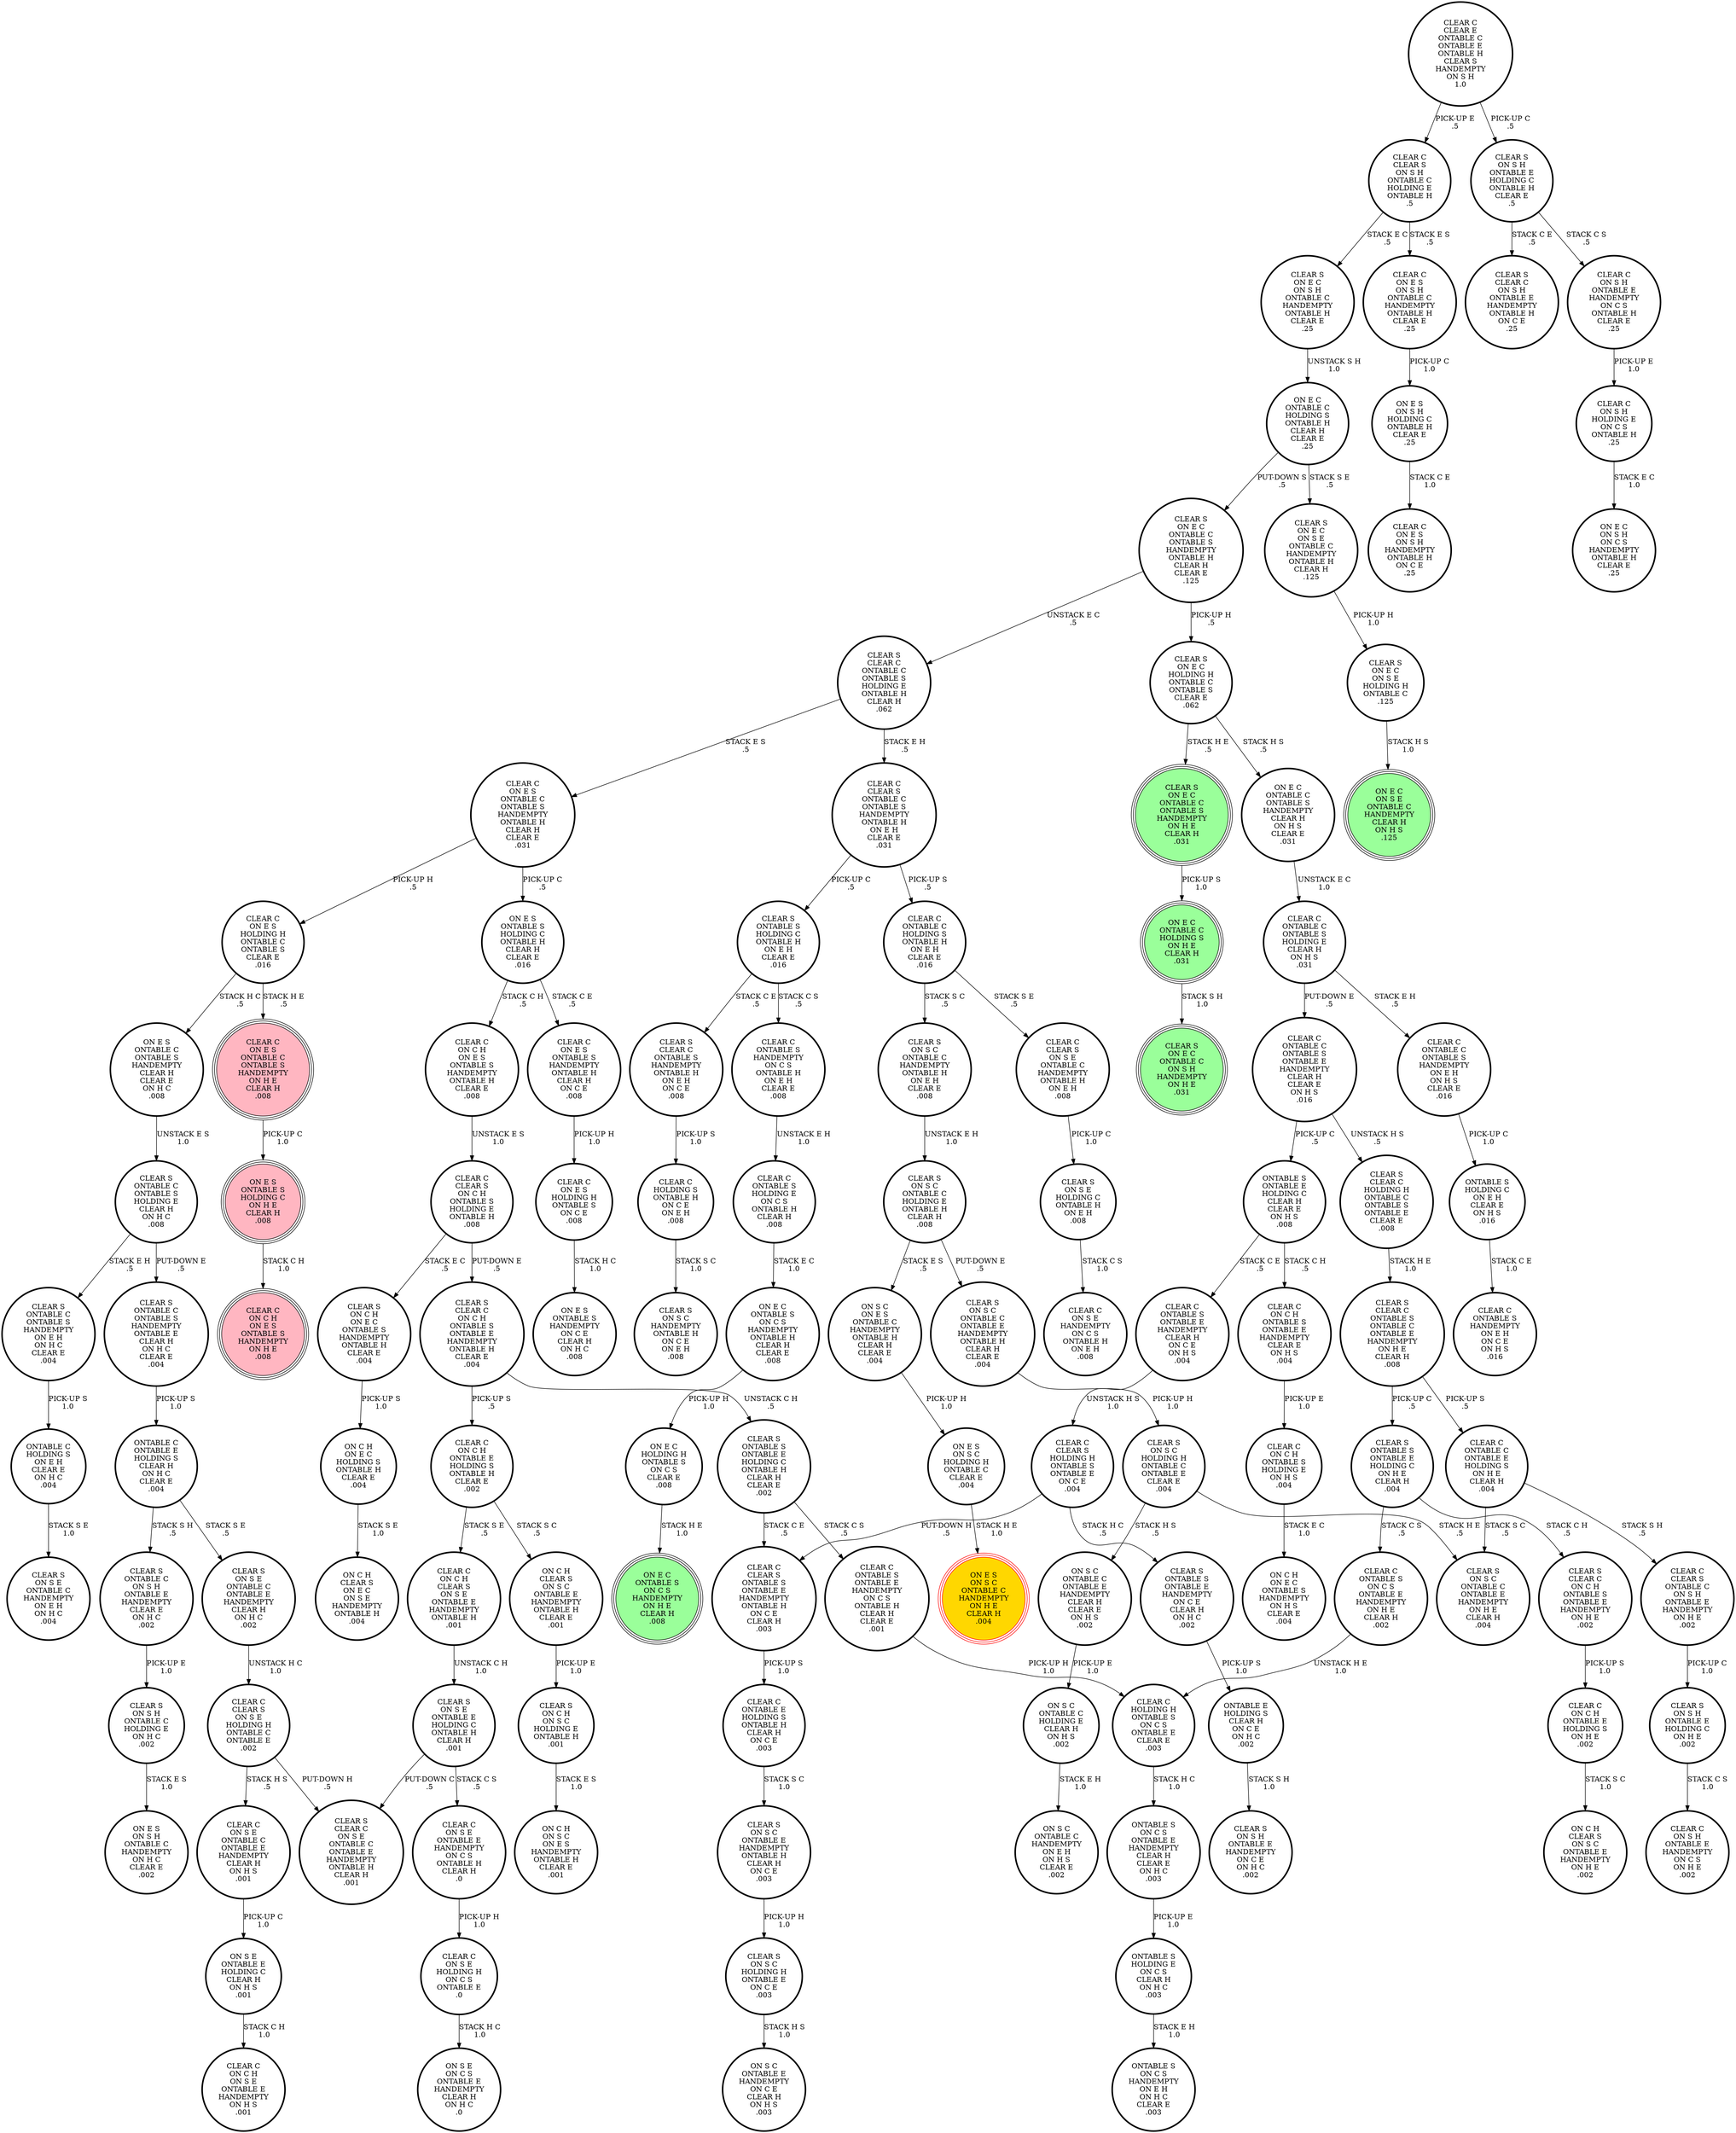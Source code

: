 digraph {
"CLEAR C\nON C H\nONTABLE S\nONTABLE E\nHANDEMPTY\nCLEAR E\nON H S\n.004\n" -> "CLEAR C\nON C H\nONTABLE S\nHOLDING E\nON H S\n.004\n"[label="PICK-UP E\n1.0\n"];
"CLEAR S\nON E C\nON S H\nONTABLE C\nHANDEMPTY\nONTABLE H\nCLEAR E\n.25\n" -> "ON E C\nONTABLE C\nHOLDING S\nONTABLE H\nCLEAR H\nCLEAR E\n.25\n"[label="UNSTACK S H\n1.0\n"];
"CLEAR C\nON E S\nONTABLE S\nHANDEMPTY\nONTABLE H\nCLEAR H\nON C E\n.008\n" -> "CLEAR C\nON E S\nHOLDING H\nONTABLE S\nON C E\n.008\n"[label="PICK-UP H\n1.0\n"];
"CLEAR S\nON C H\nON E C\nONTABLE S\nHANDEMPTY\nONTABLE H\nCLEAR E\n.004\n" -> "ON C H\nON E C\nHOLDING S\nONTABLE H\nCLEAR E\n.004\n"[label="PICK-UP S\n1.0\n"];
"CLEAR C\nONTABLE E\nHOLDING S\nONTABLE H\nCLEAR H\nON C E\n.003\n" -> "CLEAR S\nON S C\nONTABLE E\nHANDEMPTY\nONTABLE H\nCLEAR H\nON C E\n.003\n"[label="STACK S C\n1.0\n"];
"CLEAR S\nON S C\nHOLDING H\nONTABLE E\nON C E\n.003\n" -> "ON S C\nONTABLE E\nHANDEMPTY\nON C E\nCLEAR H\nON H S\n.003\n"[label="STACK H S\n1.0\n"];
"CLEAR S\nON S H\nONTABLE E\nHOLDING C\nONTABLE H\nCLEAR E\n.5\n" -> "CLEAR S\nCLEAR C\nON S H\nONTABLE E\nHANDEMPTY\nONTABLE H\nON C E\n.25\n"[label="STACK C E\n.5\n"];
"CLEAR S\nON S H\nONTABLE E\nHOLDING C\nONTABLE H\nCLEAR E\n.5\n" -> "CLEAR C\nON S H\nONTABLE E\nHANDEMPTY\nON C S\nONTABLE H\nCLEAR E\n.25\n"[label="STACK C S\n.5\n"];
"ON E C\nONTABLE C\nHOLDING S\nON H E\nCLEAR H\n.031\n" -> "CLEAR S\nON E C\nONTABLE C\nON S H\nHANDEMPTY\nON H E\n.031\n"[label="STACK S H\n1.0\n"];
"ON S C\nON E S\nONTABLE C\nHANDEMPTY\nONTABLE H\nCLEAR H\nCLEAR E\n.004\n" -> "ON E S\nON S C\nHOLDING H\nONTABLE C\nCLEAR E\n.004\n"[label="PICK-UP H\n1.0\n"];
"CLEAR S\nONTABLE C\nONTABLE S\nHANDEMPTY\nONTABLE E\nCLEAR H\nON H C\nCLEAR E\n.004\n" -> "ONTABLE C\nONTABLE E\nHOLDING S\nCLEAR H\nON H C\nCLEAR E\n.004\n"[label="PICK-UP S\n1.0\n"];
"ON E S\nONTABLE S\nHOLDING C\nON H E\nCLEAR H\n.008\n" -> "CLEAR C\nON C H\nON E S\nONTABLE S\nHANDEMPTY\nON H E\n.008\n"[label="STACK C H\n1.0\n"];
"CLEAR C\nCLEAR S\nON S E\nHOLDING H\nONTABLE C\nONTABLE E\n.002\n" -> "CLEAR S\nCLEAR C\nON S E\nONTABLE C\nONTABLE E\nHANDEMPTY\nONTABLE H\nCLEAR H\n.001\n"[label="PUT-DOWN H\n.5\n"];
"CLEAR C\nCLEAR S\nON S E\nHOLDING H\nONTABLE C\nONTABLE E\n.002\n" -> "CLEAR C\nON S E\nONTABLE C\nONTABLE E\nHANDEMPTY\nCLEAR H\nON H S\n.001\n"[label="STACK H S\n.5\n"];
"CLEAR S\nCLEAR C\nHOLDING H\nONTABLE C\nONTABLE S\nONTABLE E\nCLEAR E\n.008\n" -> "CLEAR S\nCLEAR C\nONTABLE S\nONTABLE C\nONTABLE E\nHANDEMPTY\nON H E\nCLEAR H\n.008\n"[label="STACK H E\n1.0\n"];
"CLEAR S\nCLEAR C\nONTABLE S\nONTABLE C\nONTABLE E\nHANDEMPTY\nON H E\nCLEAR H\n.008\n" -> "CLEAR C\nONTABLE C\nONTABLE E\nHOLDING S\nON H E\nCLEAR H\n.004\n"[label="PICK-UP S\n.5\n"];
"CLEAR S\nCLEAR C\nONTABLE S\nONTABLE C\nONTABLE E\nHANDEMPTY\nON H E\nCLEAR H\n.008\n" -> "CLEAR S\nONTABLE S\nONTABLE E\nHOLDING C\nON H E\nCLEAR H\n.004\n"[label="PICK-UP C\n.5\n"];
"CLEAR C\nON C H\nONTABLE E\nHOLDING S\nON H E\n.002\n" -> "ON C H\nCLEAR S\nON S C\nONTABLE E\nHANDEMPTY\nON H E\n.002\n"[label="STACK S C\n1.0\n"];
"CLEAR C\nON E S\nHOLDING H\nONTABLE S\nON C E\n.008\n" -> "ON E S\nONTABLE S\nHANDEMPTY\nON C E\nCLEAR H\nON H C\n.008\n"[label="STACK H C\n1.0\n"];
"CLEAR S\nONTABLE S\nONTABLE E\nHANDEMPTY\nON C E\nCLEAR H\nON H C\n.002\n" -> "ONTABLE E\nHOLDING S\nCLEAR H\nON C E\nON H C\n.002\n"[label="PICK-UP S\n1.0\n"];
"CLEAR S\nCLEAR C\nON C H\nONTABLE S\nONTABLE E\nHANDEMPTY\nONTABLE H\nCLEAR E\n.004\n" -> "CLEAR S\nONTABLE S\nONTABLE E\nHOLDING C\nONTABLE H\nCLEAR H\nCLEAR E\n.002\n"[label="UNSTACK C H\n.5\n"];
"CLEAR S\nCLEAR C\nON C H\nONTABLE S\nONTABLE E\nHANDEMPTY\nONTABLE H\nCLEAR E\n.004\n" -> "CLEAR C\nON C H\nONTABLE E\nHOLDING S\nONTABLE H\nCLEAR E\n.002\n"[label="PICK-UP S\n.5\n"];
"CLEAR S\nONTABLE S\nONTABLE E\nHOLDING C\nON H E\nCLEAR H\n.004\n" -> "CLEAR S\nCLEAR C\nON C H\nONTABLE S\nONTABLE E\nHANDEMPTY\nON H E\n.002\n"[label="STACK C H\n.5\n"];
"CLEAR S\nONTABLE S\nONTABLE E\nHOLDING C\nON H E\nCLEAR H\n.004\n" -> "CLEAR C\nONTABLE S\nON C S\nONTABLE E\nHANDEMPTY\nON H E\nCLEAR H\n.002\n"[label="STACK C S\n.5\n"];
"CLEAR C\nON E S\nHOLDING H\nONTABLE C\nONTABLE S\nCLEAR E\n.016\n" -> "ON E S\nONTABLE C\nONTABLE S\nHANDEMPTY\nCLEAR H\nCLEAR E\nON H C\n.008\n"[label="STACK H C\n.5\n"];
"CLEAR C\nON E S\nHOLDING H\nONTABLE C\nONTABLE S\nCLEAR E\n.016\n" -> "CLEAR C\nON E S\nONTABLE C\nONTABLE S\nHANDEMPTY\nON H E\nCLEAR H\n.008\n"[label="STACK H E\n.5\n"];
"CLEAR C\nCLEAR S\nON S H\nONTABLE C\nHOLDING E\nONTABLE H\n.5\n" -> "CLEAR C\nON E S\nON S H\nONTABLE C\nHANDEMPTY\nONTABLE H\nCLEAR E\n.25\n"[label="STACK E S\n.5\n"];
"CLEAR C\nCLEAR S\nON S H\nONTABLE C\nHOLDING E\nONTABLE H\n.5\n" -> "CLEAR S\nON E C\nON S H\nONTABLE C\nHANDEMPTY\nONTABLE H\nCLEAR E\n.25\n"[label="STACK E C\n.5\n"];
"CLEAR C\nONTABLE S\nONTABLE E\nHANDEMPTY\nON C S\nONTABLE H\nCLEAR H\nCLEAR E\n.001\n" -> "CLEAR C\nHOLDING H\nONTABLE S\nON C S\nONTABLE E\nCLEAR E\n.003\n"[label="PICK-UP H\n1.0\n"];
"CLEAR S\nON S E\nONTABLE C\nONTABLE E\nHANDEMPTY\nCLEAR H\nON H C\n.002\n" -> "CLEAR C\nCLEAR S\nON S E\nHOLDING H\nONTABLE C\nONTABLE E\n.002\n"[label="UNSTACK H C\n1.0\n"];
"CLEAR S\nONTABLE S\nONTABLE E\nHOLDING C\nONTABLE H\nCLEAR H\nCLEAR E\n.002\n" -> "CLEAR C\nCLEAR S\nONTABLE S\nONTABLE E\nHANDEMPTY\nONTABLE H\nON C E\nCLEAR H\n.003\n"[label="STACK C E\n.5\n"];
"CLEAR S\nONTABLE S\nONTABLE E\nHOLDING C\nONTABLE H\nCLEAR H\nCLEAR E\n.002\n" -> "CLEAR C\nONTABLE S\nONTABLE E\nHANDEMPTY\nON C S\nONTABLE H\nCLEAR H\nCLEAR E\n.001\n"[label="STACK C S\n.5\n"];
"CLEAR S\nONTABLE C\nON S H\nONTABLE E\nHANDEMPTY\nCLEAR E\nON H C\n.002\n" -> "CLEAR S\nON S H\nONTABLE C\nHOLDING E\nON H C\n.002\n"[label="PICK-UP E\n1.0\n"];
"CLEAR C\nON S H\nONTABLE E\nHANDEMPTY\nON C S\nONTABLE H\nCLEAR E\n.25\n" -> "CLEAR C\nON S H\nHOLDING E\nON C S\nONTABLE H\n.25\n"[label="PICK-UP E\n1.0\n"];
"CLEAR C\nONTABLE C\nONTABLE S\nONTABLE E\nHANDEMPTY\nCLEAR H\nCLEAR E\nON H S\n.016\n" -> "CLEAR S\nCLEAR C\nHOLDING H\nONTABLE C\nONTABLE S\nONTABLE E\nCLEAR E\n.008\n"[label="UNSTACK H S\n.5\n"];
"CLEAR C\nONTABLE C\nONTABLE S\nONTABLE E\nHANDEMPTY\nCLEAR H\nCLEAR E\nON H S\n.016\n" -> "ONTABLE S\nONTABLE E\nHOLDING C\nCLEAR H\nCLEAR E\nON H S\n.008\n"[label="PICK-UP C\n.5\n"];
"ON E S\nON S C\nHOLDING H\nONTABLE C\nCLEAR E\n.004\n" -> "ON E S\nON S C\nONTABLE C\nHANDEMPTY\nON H E\nCLEAR H\n.004\n"[label="STACK H E\n1.0\n"];
"CLEAR C\nCLEAR S\nON S E\nONTABLE C\nHANDEMPTY\nONTABLE H\nON E H\n.008\n" -> "CLEAR S\nON S E\nHOLDING C\nONTABLE H\nON E H\n.008\n"[label="PICK-UP C\n1.0\n"];
"CLEAR C\nON E S\nON S H\nONTABLE C\nHANDEMPTY\nONTABLE H\nCLEAR E\n.25\n" -> "ON E S\nON S H\nHOLDING C\nONTABLE H\nCLEAR E\n.25\n"[label="PICK-UP C\n1.0\n"];
"ON E C\nHOLDING H\nONTABLE S\nON C S\nCLEAR E\n.008\n" -> "ON E C\nONTABLE S\nON C S\nHANDEMPTY\nON H E\nCLEAR H\n.008\n"[label="STACK H E\n1.0\n"];
"CLEAR C\nON E S\nONTABLE C\nONTABLE S\nHANDEMPTY\nON H E\nCLEAR H\n.008\n" -> "ON E S\nONTABLE S\nHOLDING C\nON H E\nCLEAR H\n.008\n"[label="PICK-UP C\n1.0\n"];
"ON E S\nONTABLE S\nHOLDING C\nONTABLE H\nCLEAR H\nCLEAR E\n.016\n" -> "CLEAR C\nON E S\nONTABLE S\nHANDEMPTY\nONTABLE H\nCLEAR H\nON C E\n.008\n"[label="STACK C E\n.5\n"];
"ON E S\nONTABLE S\nHOLDING C\nONTABLE H\nCLEAR H\nCLEAR E\n.016\n" -> "CLEAR C\nON C H\nON E S\nONTABLE S\nHANDEMPTY\nONTABLE H\nCLEAR E\n.008\n"[label="STACK C H\n.5\n"];
"CLEAR C\nON E S\nONTABLE C\nONTABLE S\nHANDEMPTY\nONTABLE H\nCLEAR H\nCLEAR E\n.031\n" -> "ON E S\nONTABLE S\nHOLDING C\nONTABLE H\nCLEAR H\nCLEAR E\n.016\n"[label="PICK-UP C\n.5\n"];
"CLEAR C\nON E S\nONTABLE C\nONTABLE S\nHANDEMPTY\nONTABLE H\nCLEAR H\nCLEAR E\n.031\n" -> "CLEAR C\nON E S\nHOLDING H\nONTABLE C\nONTABLE S\nCLEAR E\n.016\n"[label="PICK-UP H\n.5\n"];
"CLEAR S\nON S H\nONTABLE E\nHOLDING C\nON H E\n.002\n" -> "CLEAR C\nON S H\nONTABLE E\nHANDEMPTY\nON C S\nON H E\n.002\n"[label="STACK C S\n1.0\n"];
"ONTABLE S\nONTABLE E\nHOLDING C\nCLEAR H\nCLEAR E\nON H S\n.008\n" -> "CLEAR C\nONTABLE S\nONTABLE E\nHANDEMPTY\nCLEAR H\nON C E\nON H S\n.004\n"[label="STACK C E\n.5\n"];
"ONTABLE S\nONTABLE E\nHOLDING C\nCLEAR H\nCLEAR E\nON H S\n.008\n" -> "CLEAR C\nON C H\nONTABLE S\nONTABLE E\nHANDEMPTY\nCLEAR E\nON H S\n.004\n"[label="STACK C H\n.5\n"];
"ON S C\nONTABLE C\nONTABLE E\nHANDEMPTY\nCLEAR H\nCLEAR E\nON H S\n.002\n" -> "ON S C\nONTABLE C\nHOLDING E\nCLEAR H\nON H S\n.002\n"[label="PICK-UP E\n1.0\n"];
"ON E S\nONTABLE C\nONTABLE S\nHANDEMPTY\nCLEAR H\nCLEAR E\nON H C\n.008\n" -> "CLEAR S\nONTABLE C\nONTABLE S\nHOLDING E\nCLEAR H\nON H C\n.008\n"[label="UNSTACK E S\n1.0\n"];
"ONTABLE S\nON C S\nONTABLE E\nHANDEMPTY\nCLEAR H\nCLEAR E\nON H C\n.003\n" -> "ONTABLE S\nHOLDING E\nON C S\nCLEAR H\nON H C\n.003\n"[label="PICK-UP E\n1.0\n"];
"CLEAR S\nONTABLE S\nHOLDING C\nONTABLE H\nON E H\nCLEAR E\n.016\n" -> "CLEAR S\nCLEAR C\nONTABLE S\nHANDEMPTY\nONTABLE H\nON E H\nON C E\n.008\n"[label="STACK C E\n.5\n"];
"CLEAR S\nONTABLE S\nHOLDING C\nONTABLE H\nON E H\nCLEAR E\n.016\n" -> "CLEAR C\nONTABLE S\nHANDEMPTY\nON C S\nONTABLE H\nON E H\nCLEAR E\n.008\n"[label="STACK C S\n.5\n"];
"ON C H\nON E C\nHOLDING S\nONTABLE H\nCLEAR E\n.004\n" -> "ON C H\nCLEAR S\nON E C\nON S E\nHANDEMPTY\nONTABLE H\n.004\n"[label="STACK S E\n1.0\n"];
"CLEAR S\nON S C\nHOLDING H\nONTABLE C\nONTABLE E\nCLEAR E\n.004\n" -> "CLEAR S\nON S C\nONTABLE C\nONTABLE E\nHANDEMPTY\nON H E\nCLEAR H\n.004\n"[label="STACK H E\n.5\n"];
"CLEAR S\nON S C\nHOLDING H\nONTABLE C\nONTABLE E\nCLEAR E\n.004\n" -> "ON S C\nONTABLE C\nONTABLE E\nHANDEMPTY\nCLEAR H\nCLEAR E\nON H S\n.002\n"[label="STACK H S\n.5\n"];
"CLEAR C\nONTABLE S\nON C S\nONTABLE E\nHANDEMPTY\nON H E\nCLEAR H\n.002\n" -> "CLEAR C\nHOLDING H\nONTABLE S\nON C S\nONTABLE E\nCLEAR E\n.003\n"[label="UNSTACK H E\n1.0\n"];
"CLEAR C\nHOLDING S\nONTABLE H\nON C E\nON E H\n.008\n" -> "CLEAR S\nON S C\nHANDEMPTY\nONTABLE H\nON C E\nON E H\n.008\n"[label="STACK S C\n1.0\n"];
"CLEAR C\nON C H\nONTABLE S\nHOLDING E\nON H S\n.004\n" -> "ON C H\nON E C\nONTABLE S\nHANDEMPTY\nON H S\nCLEAR E\n.004\n"[label="STACK E C\n1.0\n"];
"CLEAR S\nON E C\nONTABLE C\nONTABLE S\nHANDEMPTY\nON H E\nCLEAR H\n.031\n" -> "ON E C\nONTABLE C\nHOLDING S\nON H E\nCLEAR H\n.031\n"[label="PICK-UP S\n1.0\n"];
"CLEAR C\nON C H\nCLEAR S\nON S E\nONTABLE E\nHANDEMPTY\nONTABLE H\n.001\n" -> "CLEAR S\nON S E\nONTABLE E\nHOLDING C\nONTABLE H\nCLEAR H\n.001\n"[label="UNSTACK C H\n1.0\n"];
"ONTABLE S\nHOLDING E\nON C S\nCLEAR H\nON H C\n.003\n" -> "ONTABLE S\nON C S\nHANDEMPTY\nON E H\nON H C\nCLEAR E\n.003\n"[label="STACK E H\n1.0\n"];
"CLEAR C\nCLEAR E\nONTABLE C\nONTABLE E\nONTABLE H\nCLEAR S\nHANDEMPTY\nON S H\n1.0\n" -> "CLEAR S\nON S H\nONTABLE E\nHOLDING C\nONTABLE H\nCLEAR E\n.5\n"[label="PICK-UP C\n.5\n"];
"CLEAR C\nCLEAR E\nONTABLE C\nONTABLE E\nONTABLE H\nCLEAR S\nHANDEMPTY\nON S H\n1.0\n" -> "CLEAR C\nCLEAR S\nON S H\nONTABLE C\nHOLDING E\nONTABLE H\n.5\n"[label="PICK-UP E\n.5\n"];
"CLEAR S\nCLEAR C\nONTABLE S\nHANDEMPTY\nONTABLE H\nON E H\nON C E\n.008\n" -> "CLEAR C\nHOLDING S\nONTABLE H\nON C E\nON E H\n.008\n"[label="PICK-UP S\n1.0\n"];
"CLEAR S\nON E C\nON S E\nONTABLE C\nHANDEMPTY\nONTABLE H\nCLEAR H\n.125\n" -> "CLEAR S\nON E C\nON S E\nHOLDING H\nONTABLE C\n.125\n"[label="PICK-UP H\n1.0\n"];
"CLEAR C\nONTABLE C\nHOLDING S\nONTABLE H\nON E H\nCLEAR E\n.016\n" -> "CLEAR S\nON S C\nONTABLE C\nHANDEMPTY\nONTABLE H\nON E H\nCLEAR E\n.008\n"[label="STACK S C\n.5\n"];
"CLEAR C\nONTABLE C\nHOLDING S\nONTABLE H\nON E H\nCLEAR E\n.016\n" -> "CLEAR C\nCLEAR S\nON S E\nONTABLE C\nHANDEMPTY\nONTABLE H\nON E H\n.008\n"[label="STACK S E\n.5\n"];
"CLEAR S\nON C H\nON S C\nHOLDING E\nONTABLE H\n.001\n" -> "ON C H\nON S C\nON E S\nHANDEMPTY\nONTABLE H\nCLEAR E\n.001\n"[label="STACK E S\n1.0\n"];
"CLEAR S\nONTABLE C\nONTABLE S\nHANDEMPTY\nON E H\nON H C\nCLEAR E\n.004\n" -> "ONTABLE C\nHOLDING S\nON E H\nCLEAR E\nON H C\n.004\n"[label="PICK-UP S\n1.0\n"];
"CLEAR C\nON S E\nONTABLE C\nONTABLE E\nHANDEMPTY\nCLEAR H\nON H S\n.001\n" -> "ON S E\nONTABLE E\nHOLDING C\nCLEAR H\nON H S\n.001\n"[label="PICK-UP C\n1.0\n"];
"CLEAR S\nON S E\nHOLDING C\nONTABLE H\nON E H\n.008\n" -> "CLEAR C\nON S E\nHANDEMPTY\nON C S\nONTABLE H\nON E H\n.008\n"[label="STACK C S\n1.0\n"];
"CLEAR C\nONTABLE S\nHOLDING E\nON C S\nONTABLE H\nCLEAR H\n.008\n" -> "ON E C\nONTABLE S\nON C S\nHANDEMPTY\nONTABLE H\nCLEAR H\nCLEAR E\n.008\n"[label="STACK E C\n1.0\n"];
"CLEAR S\nON S E\nONTABLE E\nHOLDING C\nONTABLE H\nCLEAR H\n.001\n" -> "CLEAR S\nCLEAR C\nON S E\nONTABLE C\nONTABLE E\nHANDEMPTY\nONTABLE H\nCLEAR H\n.001\n"[label="PUT-DOWN C\n.5\n"];
"CLEAR S\nON S E\nONTABLE E\nHOLDING C\nONTABLE H\nCLEAR H\n.001\n" -> "CLEAR C\nON S E\nONTABLE E\nHANDEMPTY\nON C S\nONTABLE H\nCLEAR H\n.0\n"[label="STACK C S\n.5\n"];
"CLEAR C\nONTABLE C\nONTABLE S\nHOLDING E\nCLEAR H\nON H S\n.031\n" -> "CLEAR C\nONTABLE C\nONTABLE S\nHANDEMPTY\nON E H\nON H S\nCLEAR E\n.016\n"[label="STACK E H\n.5\n"];
"CLEAR C\nONTABLE C\nONTABLE S\nHOLDING E\nCLEAR H\nON H S\n.031\n" -> "CLEAR C\nONTABLE C\nONTABLE S\nONTABLE E\nHANDEMPTY\nCLEAR H\nCLEAR E\nON H S\n.016\n"[label="PUT-DOWN E\n.5\n"];
"ON S C\nONTABLE C\nHOLDING E\nCLEAR H\nON H S\n.002\n" -> "ON S C\nONTABLE C\nHANDEMPTY\nON E H\nON H S\nCLEAR E\n.002\n"[label="STACK E H\n1.0\n"];
"CLEAR S\nON S C\nONTABLE C\nHOLDING E\nONTABLE H\nCLEAR H\n.008\n" -> "ON S C\nON E S\nONTABLE C\nHANDEMPTY\nONTABLE H\nCLEAR H\nCLEAR E\n.004\n"[label="STACK E S\n.5\n"];
"CLEAR S\nON S C\nONTABLE C\nHOLDING E\nONTABLE H\nCLEAR H\n.008\n" -> "CLEAR S\nON S C\nONTABLE C\nONTABLE E\nHANDEMPTY\nONTABLE H\nCLEAR H\nCLEAR E\n.004\n"[label="PUT-DOWN E\n.5\n"];
"CLEAR C\nONTABLE S\nONTABLE E\nHANDEMPTY\nCLEAR H\nON C E\nON H S\n.004\n" -> "CLEAR C\nCLEAR S\nHOLDING H\nONTABLE S\nONTABLE E\nON C E\n.004\n"[label="UNSTACK H S\n1.0\n"];
"CLEAR C\nCLEAR S\nONTABLE C\nON S H\nONTABLE E\nHANDEMPTY\nON H E\n.002\n" -> "CLEAR S\nON S H\nONTABLE E\nHOLDING C\nON H E\n.002\n"[label="PICK-UP C\n1.0\n"];
"CLEAR C\nONTABLE S\nHANDEMPTY\nON C S\nONTABLE H\nON E H\nCLEAR E\n.008\n" -> "CLEAR C\nONTABLE S\nHOLDING E\nON C S\nONTABLE H\nCLEAR H\n.008\n"[label="UNSTACK E H\n1.0\n"];
"CLEAR S\nONTABLE C\nONTABLE S\nHOLDING E\nCLEAR H\nON H C\n.008\n" -> "CLEAR S\nONTABLE C\nONTABLE S\nHANDEMPTY\nON E H\nON H C\nCLEAR E\n.004\n"[label="STACK E H\n.5\n"];
"CLEAR S\nONTABLE C\nONTABLE S\nHOLDING E\nCLEAR H\nON H C\n.008\n" -> "CLEAR S\nONTABLE C\nONTABLE S\nHANDEMPTY\nONTABLE E\nCLEAR H\nON H C\nCLEAR E\n.004\n"[label="PUT-DOWN E\n.5\n"];
"ON E C\nONTABLE S\nON C S\nHANDEMPTY\nONTABLE H\nCLEAR H\nCLEAR E\n.008\n" -> "ON E C\nHOLDING H\nONTABLE S\nON C S\nCLEAR E\n.008\n"[label="PICK-UP H\n1.0\n"];
"CLEAR S\nON E C\nONTABLE C\nONTABLE S\nHANDEMPTY\nONTABLE H\nCLEAR H\nCLEAR E\n.125\n" -> "CLEAR S\nON E C\nHOLDING H\nONTABLE C\nONTABLE S\nCLEAR E\n.062\n"[label="PICK-UP H\n.5\n"];
"CLEAR S\nON E C\nONTABLE C\nONTABLE S\nHANDEMPTY\nONTABLE H\nCLEAR H\nCLEAR E\n.125\n" -> "CLEAR S\nCLEAR C\nONTABLE C\nONTABLE S\nHOLDING E\nONTABLE H\nCLEAR H\n.062\n"[label="UNSTACK E C\n.5\n"];
"ONTABLE C\nHOLDING S\nON E H\nCLEAR E\nON H C\n.004\n" -> "CLEAR S\nON S E\nONTABLE C\nHANDEMPTY\nON E H\nON H C\n.004\n"[label="STACK S E\n1.0\n"];
"CLEAR C\nONTABLE C\nONTABLE S\nHANDEMPTY\nON E H\nON H S\nCLEAR E\n.016\n" -> "ONTABLE S\nHOLDING C\nON E H\nCLEAR E\nON H S\n.016\n"[label="PICK-UP C\n1.0\n"];
"CLEAR C\nON S E\nONTABLE E\nHANDEMPTY\nON C S\nONTABLE H\nCLEAR H\n.0\n" -> "CLEAR C\nON S E\nHOLDING H\nON C S\nONTABLE E\n.0\n"[label="PICK-UP H\n1.0\n"];
"ON E C\nONTABLE C\nONTABLE S\nHANDEMPTY\nCLEAR H\nON H S\nCLEAR E\n.031\n" -> "CLEAR C\nONTABLE C\nONTABLE S\nHOLDING E\nCLEAR H\nON H S\n.031\n"[label="UNSTACK E C\n1.0\n"];
"CLEAR C\nCLEAR S\nON C H\nONTABLE S\nHOLDING E\nONTABLE H\n.008\n" -> "CLEAR S\nON C H\nON E C\nONTABLE S\nHANDEMPTY\nONTABLE H\nCLEAR E\n.004\n"[label="STACK E C\n.5\n"];
"CLEAR C\nCLEAR S\nON C H\nONTABLE S\nHOLDING E\nONTABLE H\n.008\n" -> "CLEAR S\nCLEAR C\nON C H\nONTABLE S\nONTABLE E\nHANDEMPTY\nONTABLE H\nCLEAR E\n.004\n"[label="PUT-DOWN E\n.5\n"];
"ONTABLE C\nONTABLE E\nHOLDING S\nCLEAR H\nON H C\nCLEAR E\n.004\n" -> "CLEAR S\nONTABLE C\nON S H\nONTABLE E\nHANDEMPTY\nCLEAR E\nON H C\n.002\n"[label="STACK S H\n.5\n"];
"ONTABLE C\nONTABLE E\nHOLDING S\nCLEAR H\nON H C\nCLEAR E\n.004\n" -> "CLEAR S\nON S E\nONTABLE C\nONTABLE E\nHANDEMPTY\nCLEAR H\nON H C\n.002\n"[label="STACK S E\n.5\n"];
"CLEAR S\nCLEAR C\nON C H\nONTABLE S\nONTABLE E\nHANDEMPTY\nON H E\n.002\n" -> "CLEAR C\nON C H\nONTABLE E\nHOLDING S\nON H E\n.002\n"[label="PICK-UP S\n1.0\n"];
"CLEAR C\nCLEAR S\nONTABLE S\nONTABLE E\nHANDEMPTY\nONTABLE H\nON C E\nCLEAR H\n.003\n" -> "CLEAR C\nONTABLE E\nHOLDING S\nONTABLE H\nCLEAR H\nON C E\n.003\n"[label="PICK-UP S\n1.0\n"];
"CLEAR C\nON S H\nHOLDING E\nON C S\nONTABLE H\n.25\n" -> "ON E C\nON S H\nON C S\nHANDEMPTY\nONTABLE H\nCLEAR E\n.25\n"[label="STACK E C\n1.0\n"];
"CLEAR S\nON E C\nON S E\nHOLDING H\nONTABLE C\n.125\n" -> "ON E C\nON S E\nONTABLE C\nHANDEMPTY\nCLEAR H\nON H S\n.125\n"[label="STACK H S\n1.0\n"];
"CLEAR C\nCLEAR S\nONTABLE C\nONTABLE S\nHANDEMPTY\nONTABLE H\nON E H\nCLEAR E\n.031\n" -> "CLEAR C\nONTABLE C\nHOLDING S\nONTABLE H\nON E H\nCLEAR E\n.016\n"[label="PICK-UP S\n.5\n"];
"CLEAR C\nCLEAR S\nONTABLE C\nONTABLE S\nHANDEMPTY\nONTABLE H\nON E H\nCLEAR E\n.031\n" -> "CLEAR S\nONTABLE S\nHOLDING C\nONTABLE H\nON E H\nCLEAR E\n.016\n"[label="PICK-UP C\n.5\n"];
"CLEAR S\nON S C\nONTABLE E\nHANDEMPTY\nONTABLE H\nCLEAR H\nON C E\n.003\n" -> "CLEAR S\nON S C\nHOLDING H\nONTABLE E\nON C E\n.003\n"[label="PICK-UP H\n1.0\n"];
"CLEAR C\nON C H\nONTABLE E\nHOLDING S\nONTABLE H\nCLEAR E\n.002\n" -> "ON C H\nCLEAR S\nON S C\nONTABLE E\nHANDEMPTY\nONTABLE H\nCLEAR E\n.001\n"[label="STACK S C\n.5\n"];
"CLEAR C\nON C H\nONTABLE E\nHOLDING S\nONTABLE H\nCLEAR E\n.002\n" -> "CLEAR C\nON C H\nCLEAR S\nON S E\nONTABLE E\nHANDEMPTY\nONTABLE H\n.001\n"[label="STACK S E\n.5\n"];
"ONTABLE E\nHOLDING S\nCLEAR H\nON C E\nON H C\n.002\n" -> "CLEAR S\nON S H\nONTABLE E\nHANDEMPTY\nON C E\nON H C\n.002\n"[label="STACK S H\n1.0\n"];
"ON S E\nONTABLE E\nHOLDING C\nCLEAR H\nON H S\n.001\n" -> "CLEAR C\nON C H\nON S E\nONTABLE E\nHANDEMPTY\nON H S\n.001\n"[label="STACK C H\n1.0\n"];
"CLEAR S\nCLEAR C\nONTABLE C\nONTABLE S\nHOLDING E\nONTABLE H\nCLEAR H\n.062\n" -> "CLEAR C\nON E S\nONTABLE C\nONTABLE S\nHANDEMPTY\nONTABLE H\nCLEAR H\nCLEAR E\n.031\n"[label="STACK E S\n.5\n"];
"CLEAR S\nCLEAR C\nONTABLE C\nONTABLE S\nHOLDING E\nONTABLE H\nCLEAR H\n.062\n" -> "CLEAR C\nCLEAR S\nONTABLE C\nONTABLE S\nHANDEMPTY\nONTABLE H\nON E H\nCLEAR E\n.031\n"[label="STACK E H\n.5\n"];
"CLEAR S\nON S C\nONTABLE C\nONTABLE E\nHANDEMPTY\nONTABLE H\nCLEAR H\nCLEAR E\n.004\n" -> "CLEAR S\nON S C\nHOLDING H\nONTABLE C\nONTABLE E\nCLEAR E\n.004\n"[label="PICK-UP H\n1.0\n"];
"CLEAR C\nON S E\nHOLDING H\nON C S\nONTABLE E\n.0\n" -> "ON S E\nON C S\nONTABLE E\nHANDEMPTY\nCLEAR H\nON H C\n.0\n"[label="STACK H C\n1.0\n"];
"CLEAR C\nON C H\nON E S\nONTABLE S\nHANDEMPTY\nONTABLE H\nCLEAR E\n.008\n" -> "CLEAR C\nCLEAR S\nON C H\nONTABLE S\nHOLDING E\nONTABLE H\n.008\n"[label="UNSTACK E S\n1.0\n"];
"CLEAR C\nHOLDING H\nONTABLE S\nON C S\nONTABLE E\nCLEAR E\n.003\n" -> "ONTABLE S\nON C S\nONTABLE E\nHANDEMPTY\nCLEAR H\nCLEAR E\nON H C\n.003\n"[label="STACK H C\n1.0\n"];
"CLEAR C\nCLEAR S\nHOLDING H\nONTABLE S\nONTABLE E\nON C E\n.004\n" -> "CLEAR C\nCLEAR S\nONTABLE S\nONTABLE E\nHANDEMPTY\nONTABLE H\nON C E\nCLEAR H\n.003\n"[label="PUT-DOWN H\n.5\n"];
"CLEAR C\nCLEAR S\nHOLDING H\nONTABLE S\nONTABLE E\nON C E\n.004\n" -> "CLEAR S\nONTABLE S\nONTABLE E\nHANDEMPTY\nON C E\nCLEAR H\nON H C\n.002\n"[label="STACK H C\n.5\n"];
"ON E C\nONTABLE C\nHOLDING S\nONTABLE H\nCLEAR H\nCLEAR E\n.25\n" -> "CLEAR S\nON E C\nONTABLE C\nONTABLE S\nHANDEMPTY\nONTABLE H\nCLEAR H\nCLEAR E\n.125\n"[label="PUT-DOWN S\n.5\n"];
"ON E C\nONTABLE C\nHOLDING S\nONTABLE H\nCLEAR H\nCLEAR E\n.25\n" -> "CLEAR S\nON E C\nON S E\nONTABLE C\nHANDEMPTY\nONTABLE H\nCLEAR H\n.125\n"[label="STACK S E\n.5\n"];
"ON E S\nON S H\nHOLDING C\nONTABLE H\nCLEAR E\n.25\n" -> "CLEAR C\nON E S\nON S H\nHANDEMPTY\nONTABLE H\nON C E\n.25\n"[label="STACK C E\n1.0\n"];
"CLEAR S\nON S C\nONTABLE C\nHANDEMPTY\nONTABLE H\nON E H\nCLEAR E\n.008\n" -> "CLEAR S\nON S C\nONTABLE C\nHOLDING E\nONTABLE H\nCLEAR H\n.008\n"[label="UNSTACK E H\n1.0\n"];
"ON C H\nCLEAR S\nON S C\nONTABLE E\nHANDEMPTY\nONTABLE H\nCLEAR E\n.001\n" -> "CLEAR S\nON C H\nON S C\nHOLDING E\nONTABLE H\n.001\n"[label="PICK-UP E\n1.0\n"];
"CLEAR S\nON E C\nHOLDING H\nONTABLE C\nONTABLE S\nCLEAR E\n.062\n" -> "ON E C\nONTABLE C\nONTABLE S\nHANDEMPTY\nCLEAR H\nON H S\nCLEAR E\n.031\n"[label="STACK H S\n.5\n"];
"CLEAR S\nON E C\nHOLDING H\nONTABLE C\nONTABLE S\nCLEAR E\n.062\n" -> "CLEAR S\nON E C\nONTABLE C\nONTABLE S\nHANDEMPTY\nON H E\nCLEAR H\n.031\n"[label="STACK H E\n.5\n"];
"CLEAR S\nON S H\nONTABLE C\nHOLDING E\nON H C\n.002\n" -> "ON E S\nON S H\nONTABLE C\nHANDEMPTY\nON H C\nCLEAR E\n.002\n"[label="STACK E S\n1.0\n"];
"ONTABLE S\nHOLDING C\nON E H\nCLEAR E\nON H S\n.016\n" -> "CLEAR C\nONTABLE S\nHANDEMPTY\nON E H\nON C E\nON H S\n.016\n"[label="STACK C E\n1.0\n"];
"CLEAR C\nONTABLE C\nONTABLE E\nHOLDING S\nON H E\nCLEAR H\n.004\n" -> "CLEAR S\nON S C\nONTABLE C\nONTABLE E\nHANDEMPTY\nON H E\nCLEAR H\n.004\n"[label="STACK S C\n.5\n"];
"CLEAR C\nONTABLE C\nONTABLE E\nHOLDING S\nON H E\nCLEAR H\n.004\n" -> "CLEAR C\nCLEAR S\nONTABLE C\nON S H\nONTABLE E\nHANDEMPTY\nON H E\n.002\n"[label="STACK S H\n.5\n"];
"ON C H\nCLEAR S\nON E C\nON S E\nHANDEMPTY\nONTABLE H\n.004\n" [shape=circle, penwidth=3];
"ON E C\nON S H\nON C S\nHANDEMPTY\nONTABLE H\nCLEAR E\n.25\n" [shape=circle, penwidth=3];
"ON E S\nON S C\nONTABLE C\nHANDEMPTY\nON H E\nCLEAR H\n.004\n" [shape=circle, style=filled color=red, fillcolor=gold, peripheries=3];
"CLEAR S\nON S E\nONTABLE C\nHANDEMPTY\nON E H\nON H C\n.004\n" [shape=circle, penwidth=3];
"CLEAR C\nON E S\nON S H\nHANDEMPTY\nONTABLE H\nON C E\n.25\n" [shape=circle, penwidth=3];
"CLEAR S\nON S H\nONTABLE E\nHANDEMPTY\nON C E\nON H C\n.002\n" [shape=circle, penwidth=3];
"CLEAR S\nON E C\nONTABLE C\nON S H\nHANDEMPTY\nON H E\n.031\n" [shape=circle, style=filled, fillcolor=palegreen1, peripheries=3];
"CLEAR S\nCLEAR C\nON S H\nONTABLE E\nHANDEMPTY\nONTABLE H\nON C E\n.25\n" [shape=circle, penwidth=3];
"CLEAR C\nON C H\nON S E\nONTABLE E\nHANDEMPTY\nON H S\n.001\n" [shape=circle, penwidth=3];
"CLEAR C\nONTABLE S\nHANDEMPTY\nON E H\nON C E\nON H S\n.016\n" [shape=circle, penwidth=3];
"ON E C\nONTABLE S\nON C S\nHANDEMPTY\nON H E\nCLEAR H\n.008\n" [shape=circle, style=filled, fillcolor=palegreen1, peripheries=3];
"ONTABLE S\nON C S\nHANDEMPTY\nON E H\nON H C\nCLEAR E\n.003\n" [shape=circle, penwidth=3];
"CLEAR S\nCLEAR C\nON S E\nONTABLE C\nONTABLE E\nHANDEMPTY\nONTABLE H\nCLEAR H\n.001\n" [shape=circle, penwidth=3];
"ON S E\nON C S\nONTABLE E\nHANDEMPTY\nCLEAR H\nON H C\n.0\n" [shape=circle, penwidth=3];
"CLEAR C\nON S H\nONTABLE E\nHANDEMPTY\nON C S\nON H E\n.002\n" [shape=circle, penwidth=3];
"ON S C\nONTABLE C\nHANDEMPTY\nON E H\nON H S\nCLEAR E\n.002\n" [shape=circle, penwidth=3];
"CLEAR S\nON S C\nONTABLE C\nONTABLE E\nHANDEMPTY\nON H E\nCLEAR H\n.004\n" [shape=circle, penwidth=3];
"CLEAR C\nON C H\nON E S\nONTABLE S\nHANDEMPTY\nON H E\n.008\n" [shape=circle, style=filled, fillcolor=lightpink, peripheries=3];
"ON C H\nON S C\nON E S\nHANDEMPTY\nONTABLE H\nCLEAR E\n.001\n" [shape=circle, penwidth=3];
"ON E S\nONTABLE S\nHANDEMPTY\nON C E\nCLEAR H\nON H C\n.008\n" [shape=circle, penwidth=3];
"ON C H\nON E C\nONTABLE S\nHANDEMPTY\nON H S\nCLEAR E\n.004\n" [shape=circle, penwidth=3];
"CLEAR S\nON S C\nHANDEMPTY\nONTABLE H\nON C E\nON E H\n.008\n" [shape=circle, penwidth=3];
"ON E S\nON S H\nONTABLE C\nHANDEMPTY\nON H C\nCLEAR E\n.002\n" [shape=circle, penwidth=3];
"ON E C\nON S E\nONTABLE C\nHANDEMPTY\nCLEAR H\nON H S\n.125\n" [shape=circle, style=filled, fillcolor=palegreen1, peripheries=3];
"ON C H\nCLEAR S\nON S C\nONTABLE E\nHANDEMPTY\nON H E\n.002\n" [shape=circle, penwidth=3];
"ON S C\nONTABLE E\nHANDEMPTY\nON C E\nCLEAR H\nON H S\n.003\n" [shape=circle, penwidth=3];
"CLEAR C\nON S E\nHANDEMPTY\nON C S\nONTABLE H\nON E H\n.008\n" [shape=circle, penwidth=3];
"ON C H\nCLEAR S\nON E C\nON S E\nHANDEMPTY\nONTABLE H\n.004\n" [shape=circle, penwidth=3];
"CLEAR S\nON S H\nONTABLE C\nHOLDING E\nON H C\n.002\n" [shape=circle, penwidth=3];
"CLEAR S\nON S C\nONTABLE C\nONTABLE E\nHANDEMPTY\nONTABLE H\nCLEAR H\nCLEAR E\n.004\n" [shape=circle, penwidth=3];
"CLEAR C\nON C H\nONTABLE S\nHOLDING E\nON H S\n.004\n" [shape=circle, penwidth=3];
"CLEAR S\nON S E\nONTABLE C\nONTABLE E\nHANDEMPTY\nCLEAR H\nON H C\n.002\n" [shape=circle, penwidth=3];
"CLEAR S\nONTABLE C\nON S H\nONTABLE E\nHANDEMPTY\nCLEAR E\nON H C\n.002\n" [shape=circle, penwidth=3];
"CLEAR S\nON S H\nONTABLE E\nHOLDING C\nON H E\n.002\n" [shape=circle, penwidth=3];
"CLEAR C\nCLEAR S\nON S H\nONTABLE C\nHOLDING E\nONTABLE H\n.5\n" [shape=circle, penwidth=3];
"ON E S\nONTABLE C\nONTABLE S\nHANDEMPTY\nCLEAR H\nCLEAR E\nON H C\n.008\n" [shape=circle, penwidth=3];
"CLEAR C\nCLEAR S\nONTABLE C\nON S H\nONTABLE E\nHANDEMPTY\nON H E\n.002\n" [shape=circle, penwidth=3];
"CLEAR C\nONTABLE C\nHOLDING S\nONTABLE H\nON E H\nCLEAR E\n.016\n" [shape=circle, penwidth=3];
"CLEAR S\nON S E\nONTABLE E\nHOLDING C\nONTABLE H\nCLEAR H\n.001\n" [shape=circle, penwidth=3];
"CLEAR S\nONTABLE C\nONTABLE S\nHANDEMPTY\nONTABLE E\nCLEAR H\nON H C\nCLEAR E\n.004\n" [shape=circle, penwidth=3];
"CLEAR S\nON E C\nONTABLE C\nONTABLE S\nHANDEMPTY\nONTABLE H\nCLEAR H\nCLEAR E\n.125\n" [shape=circle, penwidth=3];
"CLEAR S\nON E C\nONTABLE C\nONTABLE S\nHANDEMPTY\nON H E\nCLEAR H\n.031\n" [shape=circle, style=filled, fillcolor=palegreen1, peripheries=3];
"ON E C\nON S H\nON C S\nHANDEMPTY\nONTABLE H\nCLEAR E\n.25\n" [shape=circle, penwidth=3];
"CLEAR C\nON S H\nONTABLE E\nHANDEMPTY\nON C S\nONTABLE H\nCLEAR E\n.25\n" [shape=circle, penwidth=3];
"CLEAR C\nON E S\nHOLDING H\nONTABLE S\nON C E\n.008\n" [shape=circle, penwidth=3];
"CLEAR C\nONTABLE E\nHOLDING S\nONTABLE H\nCLEAR H\nON C E\n.003\n" [shape=circle, penwidth=3];
"CLEAR S\nON C H\nON S C\nHOLDING E\nONTABLE H\n.001\n" [shape=circle, penwidth=3];
"ON C H\nON E C\nHOLDING S\nONTABLE H\nCLEAR E\n.004\n" [shape=circle, penwidth=3];
"ON S C\nONTABLE C\nONTABLE E\nHANDEMPTY\nCLEAR H\nCLEAR E\nON H S\n.002\n" [shape=circle, penwidth=3];
"ON E S\nON S C\nONTABLE C\nHANDEMPTY\nON H E\nCLEAR H\n.004\n" [shape=circle, style=filled color=red, fillcolor=gold, peripheries=3];
"CLEAR S\nON S E\nONTABLE C\nHANDEMPTY\nON E H\nON H C\n.004\n" [shape=circle, penwidth=3];
"CLEAR S\nON S C\nONTABLE E\nHANDEMPTY\nONTABLE H\nCLEAR H\nON C E\n.003\n" [shape=circle, penwidth=3];
"CLEAR S\nONTABLE C\nONTABLE S\nHOLDING E\nCLEAR H\nON H C\n.008\n" [shape=circle, penwidth=3];
"ONTABLE S\nHOLDING C\nON E H\nCLEAR E\nON H S\n.016\n" [shape=circle, penwidth=3];
"ONTABLE S\nONTABLE E\nHOLDING C\nCLEAR H\nCLEAR E\nON H S\n.008\n" [shape=circle, penwidth=3];
"CLEAR S\nON E C\nHOLDING H\nONTABLE C\nONTABLE S\nCLEAR E\n.062\n" [shape=circle, penwidth=3];
"CLEAR C\nCLEAR E\nONTABLE C\nONTABLE E\nONTABLE H\nCLEAR S\nHANDEMPTY\nON S H\n1.0\n" [shape=circle, penwidth=3];
"CLEAR C\nON C H\nONTABLE E\nHOLDING S\nON H E\n.002\n" [shape=circle, penwidth=3];
"CLEAR C\nON E S\nON S H\nHANDEMPTY\nONTABLE H\nON C E\n.25\n" [shape=circle, penwidth=3];
"CLEAR C\nCLEAR S\nON C H\nONTABLE S\nHOLDING E\nONTABLE H\n.008\n" [shape=circle, penwidth=3];
"CLEAR C\nHOLDING H\nONTABLE S\nON C S\nONTABLE E\nCLEAR E\n.003\n" [shape=circle, penwidth=3];
"CLEAR S\nON S H\nONTABLE E\nHANDEMPTY\nON C E\nON H C\n.002\n" [shape=circle, penwidth=3];
"ON E S\nONTABLE S\nHOLDING C\nONTABLE H\nCLEAR H\nCLEAR E\n.016\n" [shape=circle, penwidth=3];
"CLEAR S\nON S C\nHOLDING H\nONTABLE C\nONTABLE E\nCLEAR E\n.004\n" [shape=circle, penwidth=3];
"CLEAR S\nON E C\nONTABLE C\nON S H\nHANDEMPTY\nON H E\n.031\n" [shape=circle, style=filled, fillcolor=palegreen1, peripheries=3];
"CLEAR S\nON E C\nON S H\nONTABLE C\nHANDEMPTY\nONTABLE H\nCLEAR E\n.25\n" [shape=circle, penwidth=3];
"CLEAR S\nON E C\nON S E\nONTABLE C\nHANDEMPTY\nONTABLE H\nCLEAR H\n.125\n" [shape=circle, penwidth=3];
"ON E C\nONTABLE C\nONTABLE S\nHANDEMPTY\nCLEAR H\nON H S\nCLEAR E\n.031\n" [shape=circle, penwidth=3];
"CLEAR S\nCLEAR C\nON S H\nONTABLE E\nHANDEMPTY\nONTABLE H\nON C E\n.25\n" [shape=circle, penwidth=3];
"CLEAR C\nON C H\nON S E\nONTABLE E\nHANDEMPTY\nON H S\n.001\n" [shape=circle, penwidth=3];
"CLEAR S\nCLEAR C\nON C H\nONTABLE S\nONTABLE E\nHANDEMPTY\nONTABLE H\nCLEAR E\n.004\n" [shape=circle, penwidth=3];
"CLEAR S\nONTABLE S\nONTABLE E\nHANDEMPTY\nON C E\nCLEAR H\nON H C\n.002\n" [shape=circle, penwidth=3];
"CLEAR C\nON E S\nONTABLE S\nHANDEMPTY\nONTABLE H\nCLEAR H\nON C E\n.008\n" [shape=circle, penwidth=3];
"CLEAR C\nONTABLE S\nHANDEMPTY\nON E H\nON C E\nON H S\n.016\n" [shape=circle, penwidth=3];
"CLEAR C\nON S H\nHOLDING E\nON C S\nONTABLE H\n.25\n" [shape=circle, penwidth=3];
"CLEAR S\nON E C\nON S E\nHOLDING H\nONTABLE C\n.125\n" [shape=circle, penwidth=3];
"ONTABLE C\nHOLDING S\nON E H\nCLEAR E\nON H C\n.004\n" [shape=circle, penwidth=3];
"CLEAR C\nCLEAR S\nONTABLE C\nONTABLE S\nHANDEMPTY\nONTABLE H\nON E H\nCLEAR E\n.031\n" [shape=circle, penwidth=3];
"CLEAR S\nON S C\nONTABLE C\nHANDEMPTY\nONTABLE H\nON E H\nCLEAR E\n.008\n" [shape=circle, penwidth=3];
"CLEAR C\nON C H\nCLEAR S\nON S E\nONTABLE E\nHANDEMPTY\nONTABLE H\n.001\n" [shape=circle, penwidth=3];
"ON E C\nONTABLE S\nON C S\nHANDEMPTY\nON H E\nCLEAR H\n.008\n" [shape=circle, style=filled, fillcolor=palegreen1, peripheries=3];
"CLEAR C\nONTABLE C\nONTABLE S\nHANDEMPTY\nON E H\nON H S\nCLEAR E\n.016\n" [shape=circle, penwidth=3];
"ON E S\nON S H\nHOLDING C\nONTABLE H\nCLEAR E\n.25\n" [shape=circle, penwidth=3];
"CLEAR S\nON S H\nONTABLE E\nHOLDING C\nONTABLE H\nCLEAR E\n.5\n" [shape=circle, penwidth=3];
"ON E S\nON S C\nHOLDING H\nONTABLE C\nCLEAR E\n.004\n" [shape=circle, penwidth=3];
"CLEAR C\nCLEAR S\nONTABLE S\nONTABLE E\nHANDEMPTY\nONTABLE H\nON C E\nCLEAR H\n.003\n" [shape=circle, penwidth=3];
"CLEAR C\nONTABLE S\nON C S\nONTABLE E\nHANDEMPTY\nON H E\nCLEAR H\n.002\n" [shape=circle, penwidth=3];
"ONTABLE S\nON C S\nHANDEMPTY\nON E H\nON H C\nCLEAR E\n.003\n" [shape=circle, penwidth=3];
"CLEAR S\nON S C\nHOLDING H\nONTABLE E\nON C E\n.003\n" [shape=circle, penwidth=3];
"CLEAR C\nCLEAR S\nON S E\nHOLDING H\nONTABLE C\nONTABLE E\n.002\n" [shape=circle, penwidth=3];
"CLEAR S\nCLEAR C\nON S E\nONTABLE C\nONTABLE E\nHANDEMPTY\nONTABLE H\nCLEAR H\n.001\n" [shape=circle, penwidth=3];
"CLEAR C\nON S E\nONTABLE C\nONTABLE E\nHANDEMPTY\nCLEAR H\nON H S\n.001\n" [shape=circle, penwidth=3];
"CLEAR C\nONTABLE S\nONTABLE E\nHANDEMPTY\nCLEAR H\nON C E\nON H S\n.004\n" [shape=circle, penwidth=3];
"CLEAR S\nCLEAR C\nONTABLE S\nONTABLE C\nONTABLE E\nHANDEMPTY\nON H E\nCLEAR H\n.008\n" [shape=circle, penwidth=3];
"ON S E\nON C S\nONTABLE E\nHANDEMPTY\nCLEAR H\nON H C\n.0\n" [shape=circle, penwidth=3];
"CLEAR C\nONTABLE S\nONTABLE E\nHANDEMPTY\nON C S\nONTABLE H\nCLEAR H\nCLEAR E\n.001\n" [shape=circle, penwidth=3];
"CLEAR C\nON E S\nHOLDING H\nONTABLE C\nONTABLE S\nCLEAR E\n.016\n" [shape=circle, penwidth=3];
"CLEAR C\nON E S\nONTABLE C\nONTABLE S\nHANDEMPTY\nON H E\nCLEAR H\n.008\n" [shape=circle, style=filled, fillcolor=lightpink, peripheries=3];
"CLEAR C\nONTABLE C\nONTABLE S\nHOLDING E\nCLEAR H\nON H S\n.031\n" [shape=circle, penwidth=3];
"CLEAR C\nONTABLE S\nHOLDING E\nON C S\nONTABLE H\nCLEAR H\n.008\n" [shape=circle, penwidth=3];
"CLEAR S\nON C H\nON E C\nONTABLE S\nHANDEMPTY\nONTABLE H\nCLEAR E\n.004\n" [shape=circle, penwidth=3];
"CLEAR C\nON S H\nONTABLE E\nHANDEMPTY\nON C S\nON H E\n.002\n" [shape=circle, penwidth=3];
"ON S C\nONTABLE C\nHANDEMPTY\nON E H\nON H S\nCLEAR E\n.002\n" [shape=circle, penwidth=3];
"CLEAR S\nCLEAR C\nONTABLE S\nHANDEMPTY\nONTABLE H\nON E H\nON C E\n.008\n" [shape=circle, penwidth=3];
"CLEAR S\nON S C\nONTABLE C\nONTABLE E\nHANDEMPTY\nON H E\nCLEAR H\n.004\n" [shape=circle, penwidth=3];
"CLEAR C\nON E S\nONTABLE C\nONTABLE S\nHANDEMPTY\nONTABLE H\nCLEAR H\nCLEAR E\n.031\n" [shape=circle, penwidth=3];
"CLEAR C\nONTABLE C\nONTABLE S\nONTABLE E\nHANDEMPTY\nCLEAR H\nCLEAR E\nON H S\n.016\n" [shape=circle, penwidth=3];
"CLEAR C\nON C H\nON E S\nONTABLE S\nHANDEMPTY\nON H E\n.008\n" [shape=circle, style=filled, fillcolor=lightpink, peripheries=3];
"ON C H\nON S C\nON E S\nHANDEMPTY\nONTABLE H\nCLEAR E\n.001\n" [shape=circle, penwidth=3];
"ON E S\nONTABLE S\nHOLDING C\nON H E\nCLEAR H\n.008\n" [shape=circle, style=filled, fillcolor=lightpink, peripheries=3];
"CLEAR S\nCLEAR C\nON C H\nONTABLE S\nONTABLE E\nHANDEMPTY\nON H E\n.002\n" [shape=circle, penwidth=3];
"ON E S\nONTABLE S\nHANDEMPTY\nON C E\nCLEAR H\nON H C\n.008\n" [shape=circle, penwidth=3];
"CLEAR S\nONTABLE C\nONTABLE S\nHANDEMPTY\nON E H\nON H C\nCLEAR E\n.004\n" [shape=circle, penwidth=3];
"ON S C\nON E S\nONTABLE C\nHANDEMPTY\nONTABLE H\nCLEAR H\nCLEAR E\n.004\n" [shape=circle, penwidth=3];
"CLEAR C\nON S E\nHOLDING H\nON C S\nONTABLE E\n.0\n" [shape=circle, penwidth=3];
"ON C H\nON E C\nONTABLE S\nHANDEMPTY\nON H S\nCLEAR E\n.004\n" [shape=circle, penwidth=3];
"CLEAR S\nONTABLE S\nONTABLE E\nHOLDING C\nONTABLE H\nCLEAR H\nCLEAR E\n.002\n" [shape=circle, penwidth=3];
"CLEAR S\nON S C\nONTABLE C\nHOLDING E\nONTABLE H\nCLEAR H\n.008\n" [shape=circle, penwidth=3];
"CLEAR S\nON S C\nHANDEMPTY\nONTABLE H\nON C E\nON E H\n.008\n" [shape=circle, penwidth=3];
"CLEAR S\nONTABLE S\nONTABLE E\nHOLDING C\nON H E\nCLEAR H\n.004\n" [shape=circle, penwidth=3];
"CLEAR C\nON E S\nON S H\nONTABLE C\nHANDEMPTY\nONTABLE H\nCLEAR E\n.25\n" [shape=circle, penwidth=3];
"CLEAR C\nON S E\nONTABLE E\nHANDEMPTY\nON C S\nONTABLE H\nCLEAR H\n.0\n" [shape=circle, penwidth=3];
"CLEAR C\nCLEAR S\nON S E\nONTABLE C\nHANDEMPTY\nONTABLE H\nON E H\n.008\n" [shape=circle, penwidth=3];
"CLEAR C\nON C H\nONTABLE S\nONTABLE E\nHANDEMPTY\nCLEAR E\nON H S\n.004\n" [shape=circle, penwidth=3];
"CLEAR S\nCLEAR C\nONTABLE C\nONTABLE S\nHOLDING E\nONTABLE H\nCLEAR H\n.062\n" [shape=circle, penwidth=3];
"ON C H\nCLEAR S\nON S C\nONTABLE E\nHANDEMPTY\nONTABLE H\nCLEAR E\n.001\n" [shape=circle, penwidth=3];
"ONTABLE C\nONTABLE E\nHOLDING S\nCLEAR H\nON H C\nCLEAR E\n.004\n" [shape=circle, penwidth=3];
"CLEAR C\nCLEAR S\nHOLDING H\nONTABLE S\nONTABLE E\nON C E\n.004\n" [shape=circle, penwidth=3];
"ONTABLE E\nHOLDING S\nCLEAR H\nON C E\nON H C\n.002\n" [shape=circle, penwidth=3];
"ONTABLE S\nON C S\nONTABLE E\nHANDEMPTY\nCLEAR H\nCLEAR E\nON H C\n.003\n" [shape=circle, penwidth=3];
"ON E S\nON S H\nONTABLE C\nHANDEMPTY\nON H C\nCLEAR E\n.002\n" [shape=circle, penwidth=3];
"CLEAR C\nHOLDING S\nONTABLE H\nON C E\nON E H\n.008\n" [shape=circle, penwidth=3];
"ON S C\nONTABLE C\nHOLDING E\nCLEAR H\nON H S\n.002\n" [shape=circle, penwidth=3];
"ON E C\nHOLDING H\nONTABLE S\nON C S\nCLEAR E\n.008\n" [shape=circle, penwidth=3];
"ON E C\nONTABLE C\nHOLDING S\nONTABLE H\nCLEAR H\nCLEAR E\n.25\n" [shape=circle, penwidth=3];
"ON E C\nON S E\nONTABLE C\nHANDEMPTY\nCLEAR H\nON H S\n.125\n" [shape=circle, style=filled, fillcolor=palegreen1, peripheries=3];
"ON E C\nONTABLE S\nON C S\nHANDEMPTY\nONTABLE H\nCLEAR H\nCLEAR E\n.008\n" [shape=circle, penwidth=3];
"ON S E\nONTABLE E\nHOLDING C\nCLEAR H\nON H S\n.001\n" [shape=circle, penwidth=3];
"ON E C\nONTABLE C\nHOLDING S\nON H E\nCLEAR H\n.031\n" [shape=circle, style=filled, fillcolor=palegreen1, peripheries=3];
"CLEAR C\nON C H\nON E S\nONTABLE S\nHANDEMPTY\nONTABLE H\nCLEAR E\n.008\n" [shape=circle, penwidth=3];
"CLEAR S\nCLEAR C\nHOLDING H\nONTABLE C\nONTABLE S\nONTABLE E\nCLEAR E\n.008\n" [shape=circle, penwidth=3];
"CLEAR S\nON S E\nHOLDING C\nONTABLE H\nON E H\n.008\n" [shape=circle, penwidth=3];
"CLEAR C\nONTABLE C\nONTABLE E\nHOLDING S\nON H E\nCLEAR H\n.004\n" [shape=circle, penwidth=3];
"CLEAR C\nON C H\nONTABLE E\nHOLDING S\nONTABLE H\nCLEAR E\n.002\n" [shape=circle, penwidth=3];
"ON C H\nCLEAR S\nON S C\nONTABLE E\nHANDEMPTY\nON H E\n.002\n" [shape=circle, penwidth=3];
"ON S C\nONTABLE E\nHANDEMPTY\nON C E\nCLEAR H\nON H S\n.003\n" [shape=circle, penwidth=3];
"CLEAR C\nONTABLE S\nHANDEMPTY\nON C S\nONTABLE H\nON E H\nCLEAR E\n.008\n" [shape=circle, penwidth=3];
"CLEAR S\nONTABLE S\nHOLDING C\nONTABLE H\nON E H\nCLEAR E\n.016\n" [shape=circle, penwidth=3];
"CLEAR C\nON S E\nHANDEMPTY\nON C S\nONTABLE H\nON E H\n.008\n" [shape=circle, penwidth=3];
"ONTABLE S\nHOLDING E\nON C S\nCLEAR H\nON H C\n.003\n" [shape=circle, penwidth=3];
}
